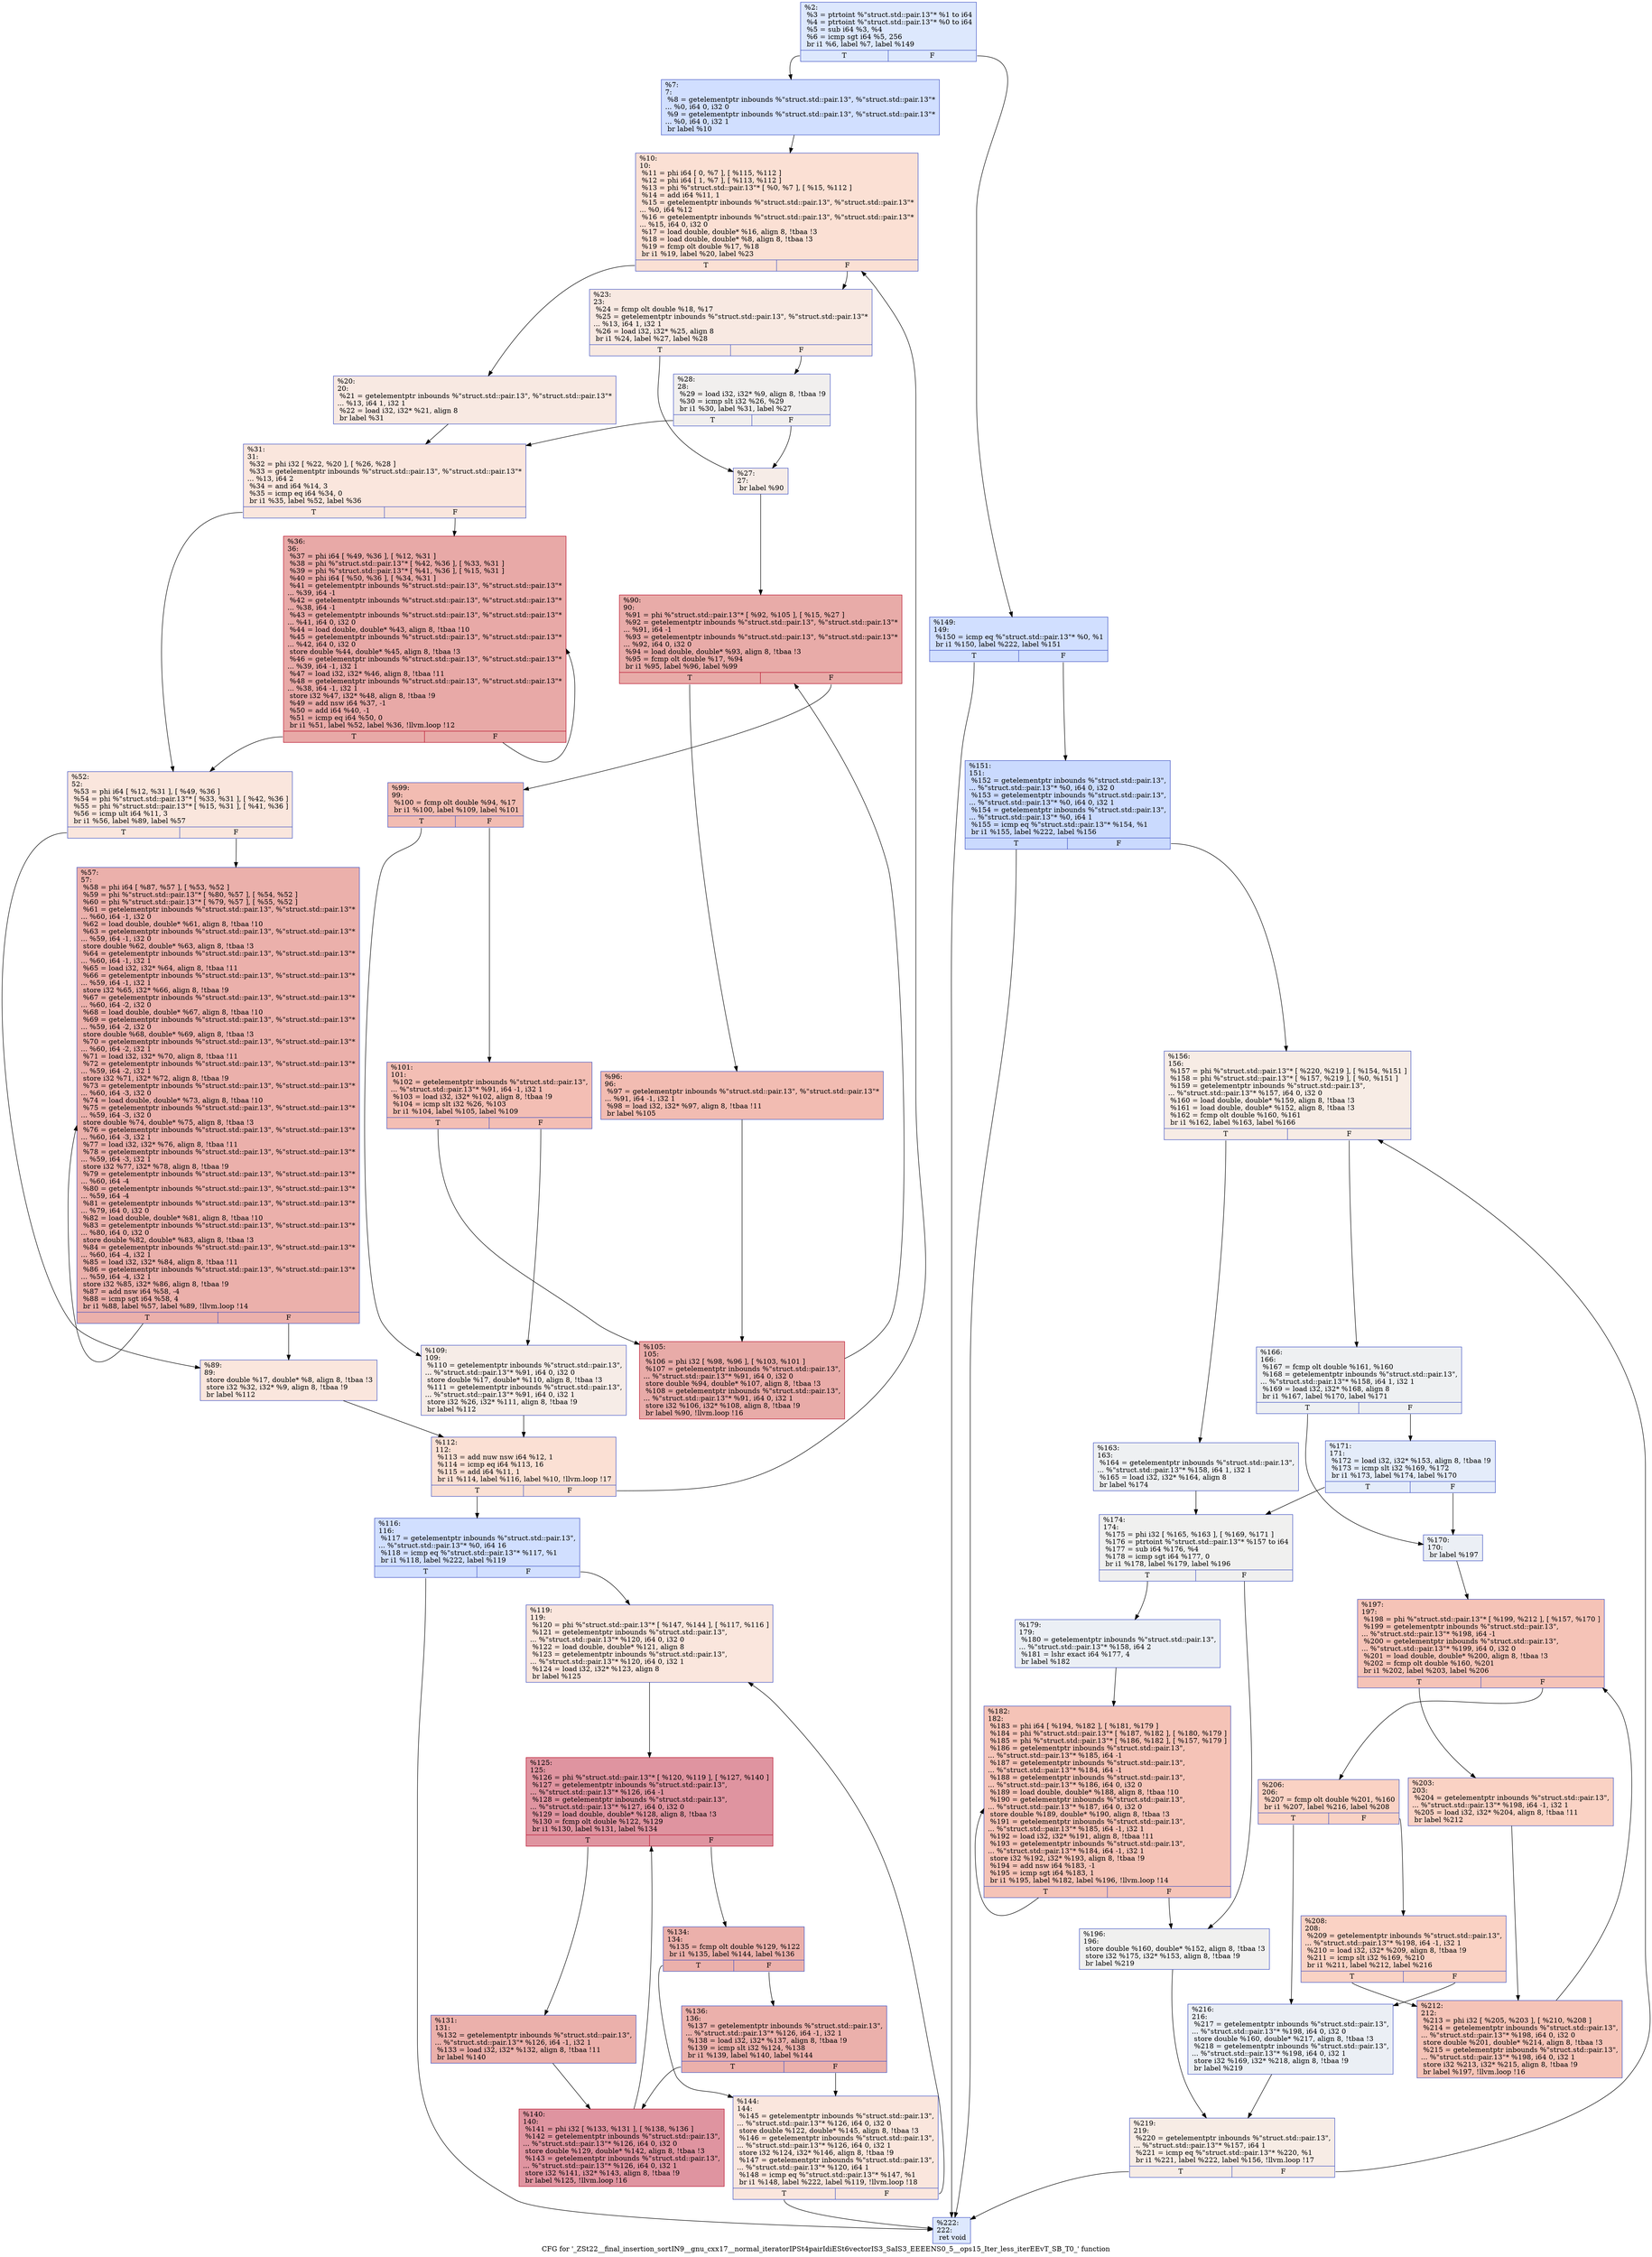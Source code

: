 digraph "CFG for '_ZSt22__final_insertion_sortIN9__gnu_cxx17__normal_iteratorIPSt4pairIdiESt6vectorIS3_SaIS3_EEEENS0_5__ops15_Iter_less_iterEEvT_SB_T0_' function" {
	label="CFG for '_ZSt22__final_insertion_sortIN9__gnu_cxx17__normal_iteratorIPSt4pairIdiESt6vectorIS3_SaIS3_EEEENS0_5__ops15_Iter_less_iterEEvT_SB_T0_' function";

	Node0x55e2c5d3ef70 [shape=record,color="#3d50c3ff", style=filled, fillcolor="#b2ccfb70",label="{%2:\l  %3 = ptrtoint %\"struct.std::pair.13\"* %1 to i64\l  %4 = ptrtoint %\"struct.std::pair.13\"* %0 to i64\l  %5 = sub i64 %3, %4\l  %6 = icmp sgt i64 %5, 256\l  br i1 %6, label %7, label %149\l|{<s0>T|<s1>F}}"];
	Node0x55e2c5d3ef70:s0 -> Node0x55e2c5d3f0f0;
	Node0x55e2c5d3ef70:s1 -> Node0x55e2c5d3f140;
	Node0x55e2c5d3f0f0 [shape=record,color="#3d50c3ff", style=filled, fillcolor="#96b7ff70",label="{%7:\l7:                                                \l  %8 = getelementptr inbounds %\"struct.std::pair.13\", %\"struct.std::pair.13\"*\l... %0, i64 0, i32 0\l  %9 = getelementptr inbounds %\"struct.std::pair.13\", %\"struct.std::pair.13\"*\l... %0, i64 0, i32 1\l  br label %10\l}"];
	Node0x55e2c5d3f0f0 -> Node0x55e2c5d3f0a0;
	Node0x55e2c5d3f0a0 [shape=record,color="#3d50c3ff", style=filled, fillcolor="#f7b99e70",label="{%10:\l10:                                               \l  %11 = phi i64 [ 0, %7 ], [ %115, %112 ]\l  %12 = phi i64 [ 1, %7 ], [ %113, %112 ]\l  %13 = phi %\"struct.std::pair.13\"* [ %0, %7 ], [ %15, %112 ]\l  %14 = add i64 %11, 1\l  %15 = getelementptr inbounds %\"struct.std::pair.13\", %\"struct.std::pair.13\"*\l... %0, i64 %12\l  %16 = getelementptr inbounds %\"struct.std::pair.13\", %\"struct.std::pair.13\"*\l... %15, i64 0, i32 0\l  %17 = load double, double* %16, align 8, !tbaa !3\l  %18 = load double, double* %8, align 8, !tbaa !3\l  %19 = fcmp olt double %17, %18\l  br i1 %19, label %20, label %23\l|{<s0>T|<s1>F}}"];
	Node0x55e2c5d3f0a0:s0 -> Node0x55e2c5d3f9e0;
	Node0x55e2c5d3f0a0:s1 -> Node0x55e2c5d3fa30;
	Node0x55e2c5d3f9e0 [shape=record,color="#3d50c3ff", style=filled, fillcolor="#efcebd70",label="{%20:\l20:                                               \l  %21 = getelementptr inbounds %\"struct.std::pair.13\", %\"struct.std::pair.13\"*\l... %13, i64 1, i32 1\l  %22 = load i32, i32* %21, align 8\l  br label %31\l}"];
	Node0x55e2c5d3f9e0 -> Node0x55e2c5d3fca0;
	Node0x55e2c5d3fa30 [shape=record,color="#3d50c3ff", style=filled, fillcolor="#efcebd70",label="{%23:\l23:                                               \l  %24 = fcmp olt double %18, %17\l  %25 = getelementptr inbounds %\"struct.std::pair.13\", %\"struct.std::pair.13\"*\l... %13, i64 1, i32 1\l  %26 = load i32, i32* %25, align 8\l  br i1 %24, label %27, label %28\l|{<s0>T|<s1>F}}"];
	Node0x55e2c5d3fa30:s0 -> Node0x55e2c5d3ff20;
	Node0x55e2c5d3fa30:s1 -> Node0x55e2c5d3ff70;
	Node0x55e2c5d3ff20 [shape=record,color="#3d50c3ff", style=filled, fillcolor="#ead5c970",label="{%27:\l27:                                               \l  br label %90\l}"];
	Node0x55e2c5d3ff20 -> Node0x55e2c5d400b0;
	Node0x55e2c5d3ff70 [shape=record,color="#3d50c3ff", style=filled, fillcolor="#e0dbd870",label="{%28:\l28:                                               \l  %29 = load i32, i32* %9, align 8, !tbaa !9\l  %30 = icmp slt i32 %26, %29\l  br i1 %30, label %31, label %27\l|{<s0>T|<s1>F}}"];
	Node0x55e2c5d3ff70:s0 -> Node0x55e2c5d3fca0;
	Node0x55e2c5d3ff70:s1 -> Node0x55e2c5d3ff20;
	Node0x55e2c5d3fca0 [shape=record,color="#3d50c3ff", style=filled, fillcolor="#f3c7b170",label="{%31:\l31:                                               \l  %32 = phi i32 [ %22, %20 ], [ %26, %28 ]\l  %33 = getelementptr inbounds %\"struct.std::pair.13\", %\"struct.std::pair.13\"*\l... %13, i64 2\l  %34 = and i64 %14, 3\l  %35 = icmp eq i64 %34, 0\l  br i1 %35, label %52, label %36\l|{<s0>T|<s1>F}}"];
	Node0x55e2c5d3fca0:s0 -> Node0x55e2c5d40590;
	Node0x55e2c5d3fca0:s1 -> Node0x55e2c5d405e0;
	Node0x55e2c5d405e0 [shape=record,color="#b70d28ff", style=filled, fillcolor="#ca3b3770",label="{%36:\l36:                                               \l  %37 = phi i64 [ %49, %36 ], [ %12, %31 ]\l  %38 = phi %\"struct.std::pair.13\"* [ %42, %36 ], [ %33, %31 ]\l  %39 = phi %\"struct.std::pair.13\"* [ %41, %36 ], [ %15, %31 ]\l  %40 = phi i64 [ %50, %36 ], [ %34, %31 ]\l  %41 = getelementptr inbounds %\"struct.std::pair.13\", %\"struct.std::pair.13\"*\l... %39, i64 -1\l  %42 = getelementptr inbounds %\"struct.std::pair.13\", %\"struct.std::pair.13\"*\l... %38, i64 -1\l  %43 = getelementptr inbounds %\"struct.std::pair.13\", %\"struct.std::pair.13\"*\l... %41, i64 0, i32 0\l  %44 = load double, double* %43, align 8, !tbaa !10\l  %45 = getelementptr inbounds %\"struct.std::pair.13\", %\"struct.std::pair.13\"*\l... %42, i64 0, i32 0\l  store double %44, double* %45, align 8, !tbaa !3\l  %46 = getelementptr inbounds %\"struct.std::pair.13\", %\"struct.std::pair.13\"*\l... %39, i64 -1, i32 1\l  %47 = load i32, i32* %46, align 8, !tbaa !11\l  %48 = getelementptr inbounds %\"struct.std::pair.13\", %\"struct.std::pair.13\"*\l... %38, i64 -1, i32 1\l  store i32 %47, i32* %48, align 8, !tbaa !9\l  %49 = add nsw i64 %37, -1\l  %50 = add i64 %40, -1\l  %51 = icmp eq i64 %50, 0\l  br i1 %51, label %52, label %36, !llvm.loop !12\l|{<s0>T|<s1>F}}"];
	Node0x55e2c5d405e0:s0 -> Node0x55e2c5d40590;
	Node0x55e2c5d405e0:s1 -> Node0x55e2c5d405e0;
	Node0x55e2c5d40590 [shape=record,color="#3d50c3ff", style=filled, fillcolor="#f3c7b170",label="{%52:\l52:                                               \l  %53 = phi i64 [ %12, %31 ], [ %49, %36 ]\l  %54 = phi %\"struct.std::pair.13\"* [ %33, %31 ], [ %42, %36 ]\l  %55 = phi %\"struct.std::pair.13\"* [ %15, %31 ], [ %41, %36 ]\l  %56 = icmp ult i64 %11, 3\l  br i1 %56, label %89, label %57\l|{<s0>T|<s1>F}}"];
	Node0x55e2c5d40590:s0 -> Node0x55e2c5d41620;
	Node0x55e2c5d40590:s1 -> Node0x55e2c5d41670;
	Node0x55e2c5d41670 [shape=record,color="#3d50c3ff", style=filled, fillcolor="#d24b4070",label="{%57:\l57:                                               \l  %58 = phi i64 [ %87, %57 ], [ %53, %52 ]\l  %59 = phi %\"struct.std::pair.13\"* [ %80, %57 ], [ %54, %52 ]\l  %60 = phi %\"struct.std::pair.13\"* [ %79, %57 ], [ %55, %52 ]\l  %61 = getelementptr inbounds %\"struct.std::pair.13\", %\"struct.std::pair.13\"*\l... %60, i64 -1, i32 0\l  %62 = load double, double* %61, align 8, !tbaa !10\l  %63 = getelementptr inbounds %\"struct.std::pair.13\", %\"struct.std::pair.13\"*\l... %59, i64 -1, i32 0\l  store double %62, double* %63, align 8, !tbaa !3\l  %64 = getelementptr inbounds %\"struct.std::pair.13\", %\"struct.std::pair.13\"*\l... %60, i64 -1, i32 1\l  %65 = load i32, i32* %64, align 8, !tbaa !11\l  %66 = getelementptr inbounds %\"struct.std::pair.13\", %\"struct.std::pair.13\"*\l... %59, i64 -1, i32 1\l  store i32 %65, i32* %66, align 8, !tbaa !9\l  %67 = getelementptr inbounds %\"struct.std::pair.13\", %\"struct.std::pair.13\"*\l... %60, i64 -2, i32 0\l  %68 = load double, double* %67, align 8, !tbaa !10\l  %69 = getelementptr inbounds %\"struct.std::pair.13\", %\"struct.std::pair.13\"*\l... %59, i64 -2, i32 0\l  store double %68, double* %69, align 8, !tbaa !3\l  %70 = getelementptr inbounds %\"struct.std::pair.13\", %\"struct.std::pair.13\"*\l... %60, i64 -2, i32 1\l  %71 = load i32, i32* %70, align 8, !tbaa !11\l  %72 = getelementptr inbounds %\"struct.std::pair.13\", %\"struct.std::pair.13\"*\l... %59, i64 -2, i32 1\l  store i32 %71, i32* %72, align 8, !tbaa !9\l  %73 = getelementptr inbounds %\"struct.std::pair.13\", %\"struct.std::pair.13\"*\l... %60, i64 -3, i32 0\l  %74 = load double, double* %73, align 8, !tbaa !10\l  %75 = getelementptr inbounds %\"struct.std::pair.13\", %\"struct.std::pair.13\"*\l... %59, i64 -3, i32 0\l  store double %74, double* %75, align 8, !tbaa !3\l  %76 = getelementptr inbounds %\"struct.std::pair.13\", %\"struct.std::pair.13\"*\l... %60, i64 -3, i32 1\l  %77 = load i32, i32* %76, align 8, !tbaa !11\l  %78 = getelementptr inbounds %\"struct.std::pair.13\", %\"struct.std::pair.13\"*\l... %59, i64 -3, i32 1\l  store i32 %77, i32* %78, align 8, !tbaa !9\l  %79 = getelementptr inbounds %\"struct.std::pair.13\", %\"struct.std::pair.13\"*\l... %60, i64 -4\l  %80 = getelementptr inbounds %\"struct.std::pair.13\", %\"struct.std::pair.13\"*\l... %59, i64 -4\l  %81 = getelementptr inbounds %\"struct.std::pair.13\", %\"struct.std::pair.13\"*\l... %79, i64 0, i32 0\l  %82 = load double, double* %81, align 8, !tbaa !10\l  %83 = getelementptr inbounds %\"struct.std::pair.13\", %\"struct.std::pair.13\"*\l... %80, i64 0, i32 0\l  store double %82, double* %83, align 8, !tbaa !3\l  %84 = getelementptr inbounds %\"struct.std::pair.13\", %\"struct.std::pair.13\"*\l... %60, i64 -4, i32 1\l  %85 = load i32, i32* %84, align 8, !tbaa !11\l  %86 = getelementptr inbounds %\"struct.std::pair.13\", %\"struct.std::pair.13\"*\l... %59, i64 -4, i32 1\l  store i32 %85, i32* %86, align 8, !tbaa !9\l  %87 = add nsw i64 %58, -4\l  %88 = icmp sgt i64 %58, 4\l  br i1 %88, label %57, label %89, !llvm.loop !14\l|{<s0>T|<s1>F}}"];
	Node0x55e2c5d41670:s0 -> Node0x55e2c5d41670;
	Node0x55e2c5d41670:s1 -> Node0x55e2c5d41620;
	Node0x55e2c5d41620 [shape=record,color="#3d50c3ff", style=filled, fillcolor="#f3c7b170",label="{%89:\l89:                                               \l  store double %17, double* %8, align 8, !tbaa !3\l  store i32 %32, i32* %9, align 8, !tbaa !9\l  br label %112\l}"];
	Node0x55e2c5d41620 -> Node0x55e2c5d3f430;
	Node0x55e2c5d400b0 [shape=record,color="#b70d28ff", style=filled, fillcolor="#cc403a70",label="{%90:\l90:                                               \l  %91 = phi %\"struct.std::pair.13\"* [ %92, %105 ], [ %15, %27 ]\l  %92 = getelementptr inbounds %\"struct.std::pair.13\", %\"struct.std::pair.13\"*\l... %91, i64 -1\l  %93 = getelementptr inbounds %\"struct.std::pair.13\", %\"struct.std::pair.13\"*\l... %92, i64 0, i32 0\l  %94 = load double, double* %93, align 8, !tbaa !3\l  %95 = fcmp olt double %17, %94\l  br i1 %95, label %96, label %99\l|{<s0>T|<s1>F}}"];
	Node0x55e2c5d400b0:s0 -> Node0x55e2c5d43670;
	Node0x55e2c5d400b0:s1 -> Node0x55e2c5d436c0;
	Node0x55e2c5d43670 [shape=record,color="#3d50c3ff", style=filled, fillcolor="#e1675170",label="{%96:\l96:                                               \l  %97 = getelementptr inbounds %\"struct.std::pair.13\", %\"struct.std::pair.13\"*\l... %91, i64 -1, i32 1\l  %98 = load i32, i32* %97, align 8, !tbaa !11\l  br label %105\l}"];
	Node0x55e2c5d43670 -> Node0x55e2c5d43310;
	Node0x55e2c5d436c0 [shape=record,color="#3d50c3ff", style=filled, fillcolor="#e1675170",label="{%99:\l99:                                               \l  %100 = fcmp olt double %94, %17\l  br i1 %100, label %109, label %101\l|{<s0>T|<s1>F}}"];
	Node0x55e2c5d436c0:s0 -> Node0x55e2c5d439f0;
	Node0x55e2c5d436c0:s1 -> Node0x55e2c5d43a40;
	Node0x55e2c5d43a40 [shape=record,color="#3d50c3ff", style=filled, fillcolor="#e36c5570",label="{%101:\l101:                                              \l  %102 = getelementptr inbounds %\"struct.std::pair.13\",\l... %\"struct.std::pair.13\"* %91, i64 -1, i32 1\l  %103 = load i32, i32* %102, align 8, !tbaa !9\l  %104 = icmp slt i32 %26, %103\l  br i1 %104, label %105, label %109\l|{<s0>T|<s1>F}}"];
	Node0x55e2c5d43a40:s0 -> Node0x55e2c5d43310;
	Node0x55e2c5d43a40:s1 -> Node0x55e2c5d439f0;
	Node0x55e2c5d43310 [shape=record,color="#b70d28ff", style=filled, fillcolor="#cc403a70",label="{%105:\l105:                                              \l  %106 = phi i32 [ %98, %96 ], [ %103, %101 ]\l  %107 = getelementptr inbounds %\"struct.std::pair.13\",\l... %\"struct.std::pair.13\"* %91, i64 0, i32 0\l  store double %94, double* %107, align 8, !tbaa !3\l  %108 = getelementptr inbounds %\"struct.std::pair.13\",\l... %\"struct.std::pair.13\"* %91, i64 0, i32 1\l  store i32 %106, i32* %108, align 8, !tbaa !9\l  br label %90, !llvm.loop !16\l}"];
	Node0x55e2c5d43310 -> Node0x55e2c5d400b0;
	Node0x55e2c5d439f0 [shape=record,color="#3d50c3ff", style=filled, fillcolor="#ead5c970",label="{%109:\l109:                                              \l  %110 = getelementptr inbounds %\"struct.std::pair.13\",\l... %\"struct.std::pair.13\"* %91, i64 0, i32 0\l  store double %17, double* %110, align 8, !tbaa !3\l  %111 = getelementptr inbounds %\"struct.std::pair.13\",\l... %\"struct.std::pair.13\"* %91, i64 0, i32 1\l  store i32 %26, i32* %111, align 8, !tbaa !9\l  br label %112\l}"];
	Node0x55e2c5d439f0 -> Node0x55e2c5d3f430;
	Node0x55e2c5d3f430 [shape=record,color="#3d50c3ff", style=filled, fillcolor="#f7b99e70",label="{%112:\l112:                                              \l  %113 = add nuw nsw i64 %12, 1\l  %114 = icmp eq i64 %113, 16\l  %115 = add i64 %11, 1\l  br i1 %114, label %116, label %10, !llvm.loop !17\l|{<s0>T|<s1>F}}"];
	Node0x55e2c5d3f430:s0 -> Node0x55e2c5d446d0;
	Node0x55e2c5d3f430:s1 -> Node0x55e2c5d3f0a0;
	Node0x55e2c5d446d0 [shape=record,color="#3d50c3ff", style=filled, fillcolor="#96b7ff70",label="{%116:\l116:                                              \l  %117 = getelementptr inbounds %\"struct.std::pair.13\",\l... %\"struct.std::pair.13\"* %0, i64 16\l  %118 = icmp eq %\"struct.std::pair.13\"* %117, %1\l  br i1 %118, label %222, label %119\l|{<s0>T|<s1>F}}"];
	Node0x55e2c5d446d0:s0 -> Node0x55e2c5d449a0;
	Node0x55e2c5d446d0:s1 -> Node0x55e2c5d449f0;
	Node0x55e2c5d449f0 [shape=record,color="#3d50c3ff", style=filled, fillcolor="#f3c7b170",label="{%119:\l119:                                              \l  %120 = phi %\"struct.std::pair.13\"* [ %147, %144 ], [ %117, %116 ]\l  %121 = getelementptr inbounds %\"struct.std::pair.13\",\l... %\"struct.std::pair.13\"* %120, i64 0, i32 0\l  %122 = load double, double* %121, align 8\l  %123 = getelementptr inbounds %\"struct.std::pair.13\",\l... %\"struct.std::pair.13\"* %120, i64 0, i32 1\l  %124 = load i32, i32* %123, align 8\l  br label %125\l}"];
	Node0x55e2c5d449f0 -> Node0x55e2c5d44e90;
	Node0x55e2c5d44e90 [shape=record,color="#b70d28ff", style=filled, fillcolor="#b70d2870",label="{%125:\l125:                                              \l  %126 = phi %\"struct.std::pair.13\"* [ %120, %119 ], [ %127, %140 ]\l  %127 = getelementptr inbounds %\"struct.std::pair.13\",\l... %\"struct.std::pair.13\"* %126, i64 -1\l  %128 = getelementptr inbounds %\"struct.std::pair.13\",\l... %\"struct.std::pair.13\"* %127, i64 0, i32 0\l  %129 = load double, double* %128, align 8, !tbaa !3\l  %130 = fcmp olt double %122, %129\l  br i1 %130, label %131, label %134\l|{<s0>T|<s1>F}}"];
	Node0x55e2c5d44e90:s0 -> Node0x55e2c5d45b40;
	Node0x55e2c5d44e90:s1 -> Node0x55e2c5d45b90;
	Node0x55e2c5d45b40 [shape=record,color="#3d50c3ff", style=filled, fillcolor="#d24b4070",label="{%131:\l131:                                              \l  %132 = getelementptr inbounds %\"struct.std::pair.13\",\l... %\"struct.std::pair.13\"* %126, i64 -1, i32 1\l  %133 = load i32, i32* %132, align 8, !tbaa !11\l  br label %140\l}"];
	Node0x55e2c5d45b40 -> Node0x55e2c5d44f90;
	Node0x55e2c5d45b90 [shape=record,color="#3d50c3ff", style=filled, fillcolor="#d24b4070",label="{%134:\l134:                                              \l  %135 = fcmp olt double %129, %122\l  br i1 %135, label %144, label %136\l|{<s0>T|<s1>F}}"];
	Node0x55e2c5d45b90:s0 -> Node0x55e2c5d44af0;
	Node0x55e2c5d45b90:s1 -> Node0x55e2c5d45f00;
	Node0x55e2c5d45f00 [shape=record,color="#3d50c3ff", style=filled, fillcolor="#d24b4070",label="{%136:\l136:                                              \l  %137 = getelementptr inbounds %\"struct.std::pair.13\",\l... %\"struct.std::pair.13\"* %126, i64 -1, i32 1\l  %138 = load i32, i32* %137, align 8, !tbaa !9\l  %139 = icmp slt i32 %124, %138\l  br i1 %139, label %140, label %144\l|{<s0>T|<s1>F}}"];
	Node0x55e2c5d45f00:s0 -> Node0x55e2c5d44f90;
	Node0x55e2c5d45f00:s1 -> Node0x55e2c5d44af0;
	Node0x55e2c5d44f90 [shape=record,color="#b70d28ff", style=filled, fillcolor="#b70d2870",label="{%140:\l140:                                              \l  %141 = phi i32 [ %133, %131 ], [ %138, %136 ]\l  %142 = getelementptr inbounds %\"struct.std::pair.13\",\l... %\"struct.std::pair.13\"* %126, i64 0, i32 0\l  store double %129, double* %142, align 8, !tbaa !3\l  %143 = getelementptr inbounds %\"struct.std::pair.13\",\l... %\"struct.std::pair.13\"* %126, i64 0, i32 1\l  store i32 %141, i32* %143, align 8, !tbaa !9\l  br label %125, !llvm.loop !16\l}"];
	Node0x55e2c5d44f90 -> Node0x55e2c5d44e90;
	Node0x55e2c5d44af0 [shape=record,color="#3d50c3ff", style=filled, fillcolor="#f3c7b170",label="{%144:\l144:                                              \l  %145 = getelementptr inbounds %\"struct.std::pair.13\",\l... %\"struct.std::pair.13\"* %126, i64 0, i32 0\l  store double %122, double* %145, align 8, !tbaa !3\l  %146 = getelementptr inbounds %\"struct.std::pair.13\",\l... %\"struct.std::pair.13\"* %126, i64 0, i32 1\l  store i32 %124, i32* %146, align 8, !tbaa !9\l  %147 = getelementptr inbounds %\"struct.std::pair.13\",\l... %\"struct.std::pair.13\"* %120, i64 1\l  %148 = icmp eq %\"struct.std::pair.13\"* %147, %1\l  br i1 %148, label %222, label %119, !llvm.loop !18\l|{<s0>T|<s1>F}}"];
	Node0x55e2c5d44af0:s0 -> Node0x55e2c5d449a0;
	Node0x55e2c5d44af0:s1 -> Node0x55e2c5d449f0;
	Node0x55e2c5d3f140 [shape=record,color="#3d50c3ff", style=filled, fillcolor="#96b7ff70",label="{%149:\l149:                                              \l  %150 = icmp eq %\"struct.std::pair.13\"* %0, %1\l  br i1 %150, label %222, label %151\l|{<s0>T|<s1>F}}"];
	Node0x55e2c5d3f140:s0 -> Node0x55e2c5d449a0;
	Node0x55e2c5d3f140:s1 -> Node0x55e2c5d471f0;
	Node0x55e2c5d471f0 [shape=record,color="#3d50c3ff", style=filled, fillcolor="#88abfd70",label="{%151:\l151:                                              \l  %152 = getelementptr inbounds %\"struct.std::pair.13\",\l... %\"struct.std::pair.13\"* %0, i64 0, i32 0\l  %153 = getelementptr inbounds %\"struct.std::pair.13\",\l... %\"struct.std::pair.13\"* %0, i64 0, i32 1\l  %154 = getelementptr inbounds %\"struct.std::pair.13\",\l... %\"struct.std::pair.13\"* %0, i64 1\l  %155 = icmp eq %\"struct.std::pair.13\"* %154, %1\l  br i1 %155, label %222, label %156\l|{<s0>T|<s1>F}}"];
	Node0x55e2c5d471f0:s0 -> Node0x55e2c5d449a0;
	Node0x55e2c5d471f0:s1 -> Node0x55e2c5d475a0;
	Node0x55e2c5d475a0 [shape=record,color="#3d50c3ff", style=filled, fillcolor="#ecd3c570",label="{%156:\l156:                                              \l  %157 = phi %\"struct.std::pair.13\"* [ %220, %219 ], [ %154, %151 ]\l  %158 = phi %\"struct.std::pair.13\"* [ %157, %219 ], [ %0, %151 ]\l  %159 = getelementptr inbounds %\"struct.std::pair.13\",\l... %\"struct.std::pair.13\"* %157, i64 0, i32 0\l  %160 = load double, double* %159, align 8, !tbaa !3\l  %161 = load double, double* %152, align 8, !tbaa !3\l  %162 = fcmp olt double %160, %161\l  br i1 %162, label %163, label %166\l|{<s0>T|<s1>F}}"];
	Node0x55e2c5d475a0:s0 -> Node0x55e2c5d47a80;
	Node0x55e2c5d475a0:s1 -> Node0x55e2c5d47ad0;
	Node0x55e2c5d47a80 [shape=record,color="#3d50c3ff", style=filled, fillcolor="#d9dce170",label="{%163:\l163:                                              \l  %164 = getelementptr inbounds %\"struct.std::pair.13\",\l... %\"struct.std::pair.13\"* %158, i64 1, i32 1\l  %165 = load i32, i32* %164, align 8\l  br label %174\l}"];
	Node0x55e2c5d47a80 -> Node0x55e2c5d47d00;
	Node0x55e2c5d47ad0 [shape=record,color="#3d50c3ff", style=filled, fillcolor="#d9dce170",label="{%166:\l166:                                              \l  %167 = fcmp olt double %161, %160\l  %168 = getelementptr inbounds %\"struct.std::pair.13\",\l... %\"struct.std::pair.13\"* %158, i64 1, i32 1\l  %169 = load i32, i32* %168, align 8\l  br i1 %167, label %170, label %171\l|{<s0>T|<s1>F}}"];
	Node0x55e2c5d47ad0:s0 -> Node0x55e2c5d47f80;
	Node0x55e2c5d47ad0:s1 -> Node0x55e2c5d47fd0;
	Node0x55e2c5d47f80 [shape=record,color="#3d50c3ff", style=filled, fillcolor="#d1dae970",label="{%170:\l170:                                              \l  br label %197\l}"];
	Node0x55e2c5d47f80 -> Node0x55e2c5d48110;
	Node0x55e2c5d47fd0 [shape=record,color="#3d50c3ff", style=filled, fillcolor="#c1d4f470",label="{%171:\l171:                                              \l  %172 = load i32, i32* %153, align 8, !tbaa !9\l  %173 = icmp slt i32 %169, %172\l  br i1 %173, label %174, label %170\l|{<s0>T|<s1>F}}"];
	Node0x55e2c5d47fd0:s0 -> Node0x55e2c5d47d00;
	Node0x55e2c5d47fd0:s1 -> Node0x55e2c5d47f80;
	Node0x55e2c5d47d00 [shape=record,color="#3d50c3ff", style=filled, fillcolor="#dedcdb70",label="{%174:\l174:                                              \l  %175 = phi i32 [ %165, %163 ], [ %169, %171 ]\l  %176 = ptrtoint %\"struct.std::pair.13\"* %157 to i64\l  %177 = sub i64 %176, %4\l  %178 = icmp sgt i64 %177, 0\l  br i1 %178, label %179, label %196\l|{<s0>T|<s1>F}}"];
	Node0x55e2c5d47d00:s0 -> Node0x55e2c5d485c0;
	Node0x55e2c5d47d00:s1 -> Node0x55e2c5d48610;
	Node0x55e2c5d485c0 [shape=record,color="#3d50c3ff", style=filled, fillcolor="#d1dae970",label="{%179:\l179:                                              \l  %180 = getelementptr inbounds %\"struct.std::pair.13\",\l... %\"struct.std::pair.13\"* %158, i64 2\l  %181 = lshr exact i64 %177, 4\l  br label %182\l}"];
	Node0x55e2c5d485c0 -> Node0x55e2c5d48840;
	Node0x55e2c5d48840 [shape=record,color="#3d50c3ff", style=filled, fillcolor="#e8765c70",label="{%182:\l182:                                              \l  %183 = phi i64 [ %194, %182 ], [ %181, %179 ]\l  %184 = phi %\"struct.std::pair.13\"* [ %187, %182 ], [ %180, %179 ]\l  %185 = phi %\"struct.std::pair.13\"* [ %186, %182 ], [ %157, %179 ]\l  %186 = getelementptr inbounds %\"struct.std::pair.13\",\l... %\"struct.std::pair.13\"* %185, i64 -1\l  %187 = getelementptr inbounds %\"struct.std::pair.13\",\l... %\"struct.std::pair.13\"* %184, i64 -1\l  %188 = getelementptr inbounds %\"struct.std::pair.13\",\l... %\"struct.std::pair.13\"* %186, i64 0, i32 0\l  %189 = load double, double* %188, align 8, !tbaa !10\l  %190 = getelementptr inbounds %\"struct.std::pair.13\",\l... %\"struct.std::pair.13\"* %187, i64 0, i32 0\l  store double %189, double* %190, align 8, !tbaa !3\l  %191 = getelementptr inbounds %\"struct.std::pair.13\",\l... %\"struct.std::pair.13\"* %185, i64 -1, i32 1\l  %192 = load i32, i32* %191, align 8, !tbaa !11\l  %193 = getelementptr inbounds %\"struct.std::pair.13\",\l... %\"struct.std::pair.13\"* %184, i64 -1, i32 1\l  store i32 %192, i32* %193, align 8, !tbaa !9\l  %194 = add nsw i64 %183, -1\l  %195 = icmp sgt i64 %183, 1\l  br i1 %195, label %182, label %196, !llvm.loop !14\l|{<s0>T|<s1>F}}"];
	Node0x55e2c5d48840:s0 -> Node0x55e2c5d48840;
	Node0x55e2c5d48840:s1 -> Node0x55e2c5d48610;
	Node0x55e2c5d48610 [shape=record,color="#3d50c3ff", style=filled, fillcolor="#dedcdb70",label="{%196:\l196:                                              \l  store double %160, double* %152, align 8, !tbaa !3\l  store i32 %175, i32* %153, align 8, !tbaa !9\l  br label %219\l}"];
	Node0x55e2c5d48610 -> Node0x55e2c5d476a0;
	Node0x55e2c5d48110 [shape=record,color="#3d50c3ff", style=filled, fillcolor="#e8765c70",label="{%197:\l197:                                              \l  %198 = phi %\"struct.std::pair.13\"* [ %199, %212 ], [ %157, %170 ]\l  %199 = getelementptr inbounds %\"struct.std::pair.13\",\l... %\"struct.std::pair.13\"* %198, i64 -1\l  %200 = getelementptr inbounds %\"struct.std::pair.13\",\l... %\"struct.std::pair.13\"* %199, i64 0, i32 0\l  %201 = load double, double* %200, align 8, !tbaa !3\l  %202 = fcmp olt double %160, %201\l  br i1 %202, label %203, label %206\l|{<s0>T|<s1>F}}"];
	Node0x55e2c5d48110:s0 -> Node0x55e2c5d49ea0;
	Node0x55e2c5d48110:s1 -> Node0x55e2c5d49ef0;
	Node0x55e2c5d49ea0 [shape=record,color="#3d50c3ff", style=filled, fillcolor="#f4987a70",label="{%203:\l203:                                              \l  %204 = getelementptr inbounds %\"struct.std::pair.13\",\l... %\"struct.std::pair.13\"* %198, i64 -1, i32 1\l  %205 = load i32, i32* %204, align 8, !tbaa !11\l  br label %212\l}"];
	Node0x55e2c5d49ea0 -> Node0x55e2c5d49b40;
	Node0x55e2c5d49ef0 [shape=record,color="#3d50c3ff", style=filled, fillcolor="#f4987a70",label="{%206:\l206:                                              \l  %207 = fcmp olt double %201, %160\l  br i1 %207, label %216, label %208\l|{<s0>T|<s1>F}}"];
	Node0x55e2c5d49ef0:s0 -> Node0x55e2c5d4a220;
	Node0x55e2c5d49ef0:s1 -> Node0x55e2c5d4a270;
	Node0x55e2c5d4a270 [shape=record,color="#3d50c3ff", style=filled, fillcolor="#f4987a70",label="{%208:\l208:                                              \l  %209 = getelementptr inbounds %\"struct.std::pair.13\",\l... %\"struct.std::pair.13\"* %198, i64 -1, i32 1\l  %210 = load i32, i32* %209, align 8, !tbaa !9\l  %211 = icmp slt i32 %169, %210\l  br i1 %211, label %212, label %216\l|{<s0>T|<s1>F}}"];
	Node0x55e2c5d4a270:s0 -> Node0x55e2c5d49b40;
	Node0x55e2c5d4a270:s1 -> Node0x55e2c5d4a220;
	Node0x55e2c5d49b40 [shape=record,color="#3d50c3ff", style=filled, fillcolor="#e8765c70",label="{%212:\l212:                                              \l  %213 = phi i32 [ %205, %203 ], [ %210, %208 ]\l  %214 = getelementptr inbounds %\"struct.std::pair.13\",\l... %\"struct.std::pair.13\"* %198, i64 0, i32 0\l  store double %201, double* %214, align 8, !tbaa !3\l  %215 = getelementptr inbounds %\"struct.std::pair.13\",\l... %\"struct.std::pair.13\"* %198, i64 0, i32 1\l  store i32 %213, i32* %215, align 8, !tbaa !9\l  br label %197, !llvm.loop !16\l}"];
	Node0x55e2c5d49b40 -> Node0x55e2c5d48110;
	Node0x55e2c5d4a220 [shape=record,color="#3d50c3ff", style=filled, fillcolor="#d1dae970",label="{%216:\l216:                                              \l  %217 = getelementptr inbounds %\"struct.std::pair.13\",\l... %\"struct.std::pair.13\"* %198, i64 0, i32 0\l  store double %160, double* %217, align 8, !tbaa !3\l  %218 = getelementptr inbounds %\"struct.std::pair.13\",\l... %\"struct.std::pair.13\"* %198, i64 0, i32 1\l  store i32 %169, i32* %218, align 8, !tbaa !9\l  br label %219\l}"];
	Node0x55e2c5d4a220 -> Node0x55e2c5d476a0;
	Node0x55e2c5d476a0 [shape=record,color="#3d50c3ff", style=filled, fillcolor="#ecd3c570",label="{%219:\l219:                                              \l  %220 = getelementptr inbounds %\"struct.std::pair.13\",\l... %\"struct.std::pair.13\"* %157, i64 1\l  %221 = icmp eq %\"struct.std::pair.13\"* %220, %1\l  br i1 %221, label %222, label %156, !llvm.loop !17\l|{<s0>T|<s1>F}}"];
	Node0x55e2c5d476a0:s0 -> Node0x55e2c5d449a0;
	Node0x55e2c5d476a0:s1 -> Node0x55e2c5d475a0;
	Node0x55e2c5d449a0 [shape=record,color="#3d50c3ff", style=filled, fillcolor="#b2ccfb70",label="{%222:\l222:                                              \l  ret void\l}"];
}
